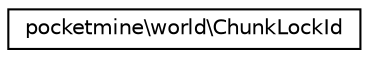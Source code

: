 digraph "Graphical Class Hierarchy"
{
 // INTERACTIVE_SVG=YES
 // LATEX_PDF_SIZE
  edge [fontname="Helvetica",fontsize="10",labelfontname="Helvetica",labelfontsize="10"];
  node [fontname="Helvetica",fontsize="10",shape=record];
  rankdir="LR";
  Node0 [label="pocketmine\\world\\ChunkLockId",height=0.2,width=0.4,color="black", fillcolor="white", style="filled",URL="$df/d2c/classpocketmine_1_1world_1_1_chunk_lock_id.html",tooltip=" "];
}
